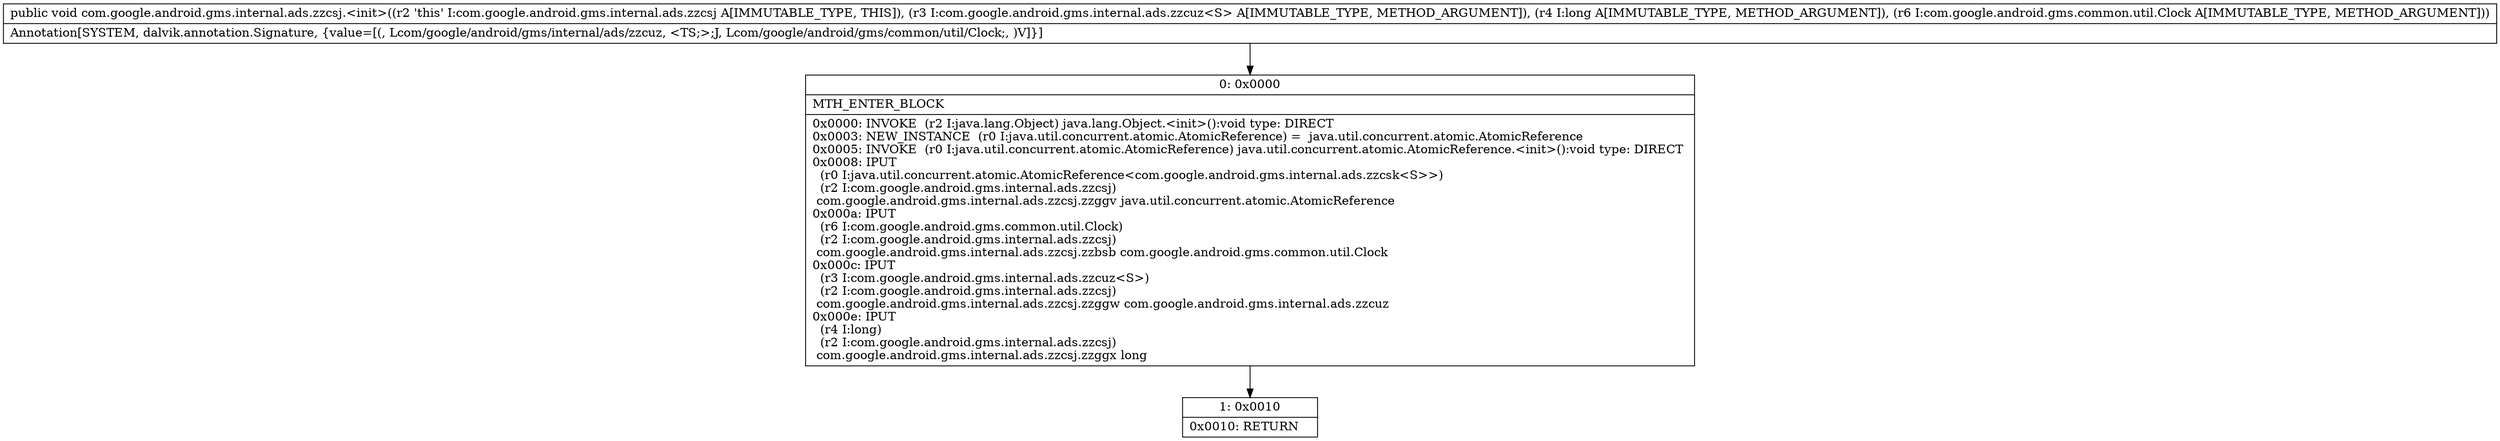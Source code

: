 digraph "CFG forcom.google.android.gms.internal.ads.zzcsj.\<init\>(Lcom\/google\/android\/gms\/internal\/ads\/zzcuz;JLcom\/google\/android\/gms\/common\/util\/Clock;)V" {
Node_0 [shape=record,label="{0\:\ 0x0000|MTH_ENTER_BLOCK\l|0x0000: INVOKE  (r2 I:java.lang.Object) java.lang.Object.\<init\>():void type: DIRECT \l0x0003: NEW_INSTANCE  (r0 I:java.util.concurrent.atomic.AtomicReference) =  java.util.concurrent.atomic.AtomicReference \l0x0005: INVOKE  (r0 I:java.util.concurrent.atomic.AtomicReference) java.util.concurrent.atomic.AtomicReference.\<init\>():void type: DIRECT \l0x0008: IPUT  \l  (r0 I:java.util.concurrent.atomic.AtomicReference\<com.google.android.gms.internal.ads.zzcsk\<S\>\>)\l  (r2 I:com.google.android.gms.internal.ads.zzcsj)\l com.google.android.gms.internal.ads.zzcsj.zzggv java.util.concurrent.atomic.AtomicReference \l0x000a: IPUT  \l  (r6 I:com.google.android.gms.common.util.Clock)\l  (r2 I:com.google.android.gms.internal.ads.zzcsj)\l com.google.android.gms.internal.ads.zzcsj.zzbsb com.google.android.gms.common.util.Clock \l0x000c: IPUT  \l  (r3 I:com.google.android.gms.internal.ads.zzcuz\<S\>)\l  (r2 I:com.google.android.gms.internal.ads.zzcsj)\l com.google.android.gms.internal.ads.zzcsj.zzggw com.google.android.gms.internal.ads.zzcuz \l0x000e: IPUT  \l  (r4 I:long)\l  (r2 I:com.google.android.gms.internal.ads.zzcsj)\l com.google.android.gms.internal.ads.zzcsj.zzggx long \l}"];
Node_1 [shape=record,label="{1\:\ 0x0010|0x0010: RETURN   \l}"];
MethodNode[shape=record,label="{public void com.google.android.gms.internal.ads.zzcsj.\<init\>((r2 'this' I:com.google.android.gms.internal.ads.zzcsj A[IMMUTABLE_TYPE, THIS]), (r3 I:com.google.android.gms.internal.ads.zzcuz\<S\> A[IMMUTABLE_TYPE, METHOD_ARGUMENT]), (r4 I:long A[IMMUTABLE_TYPE, METHOD_ARGUMENT]), (r6 I:com.google.android.gms.common.util.Clock A[IMMUTABLE_TYPE, METHOD_ARGUMENT]))  | Annotation[SYSTEM, dalvik.annotation.Signature, \{value=[(, Lcom\/google\/android\/gms\/internal\/ads\/zzcuz, \<TS;\>;J, Lcom\/google\/android\/gms\/common\/util\/Clock;, )V]\}]\l}"];
MethodNode -> Node_0;
Node_0 -> Node_1;
}

